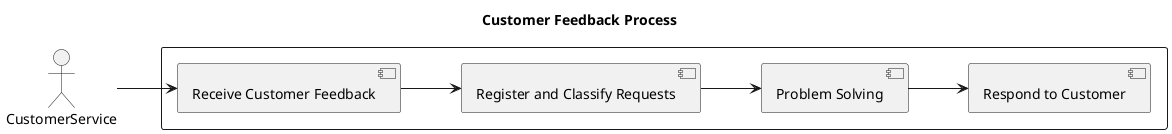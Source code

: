 @startuml
title Customer Feedback Process
left to right direction
skinparam packageStyle rectangle

actor CustomerService as CS
rectangle  {
  [Receive Customer Feedback] --> [Register and Classify Requests]
  [Register and Classify Requests] --> [Problem Solving]
  [Problem Solving] --> [Respond to Customer]
}
CS --> [Receive Customer Feedback]
@enduml
